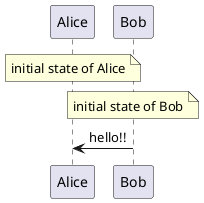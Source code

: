 @startuml
note over Alice : initial state of Alice
note over Bob : initial state of Bob
Bob -> Alice : hello!!
@enduml
